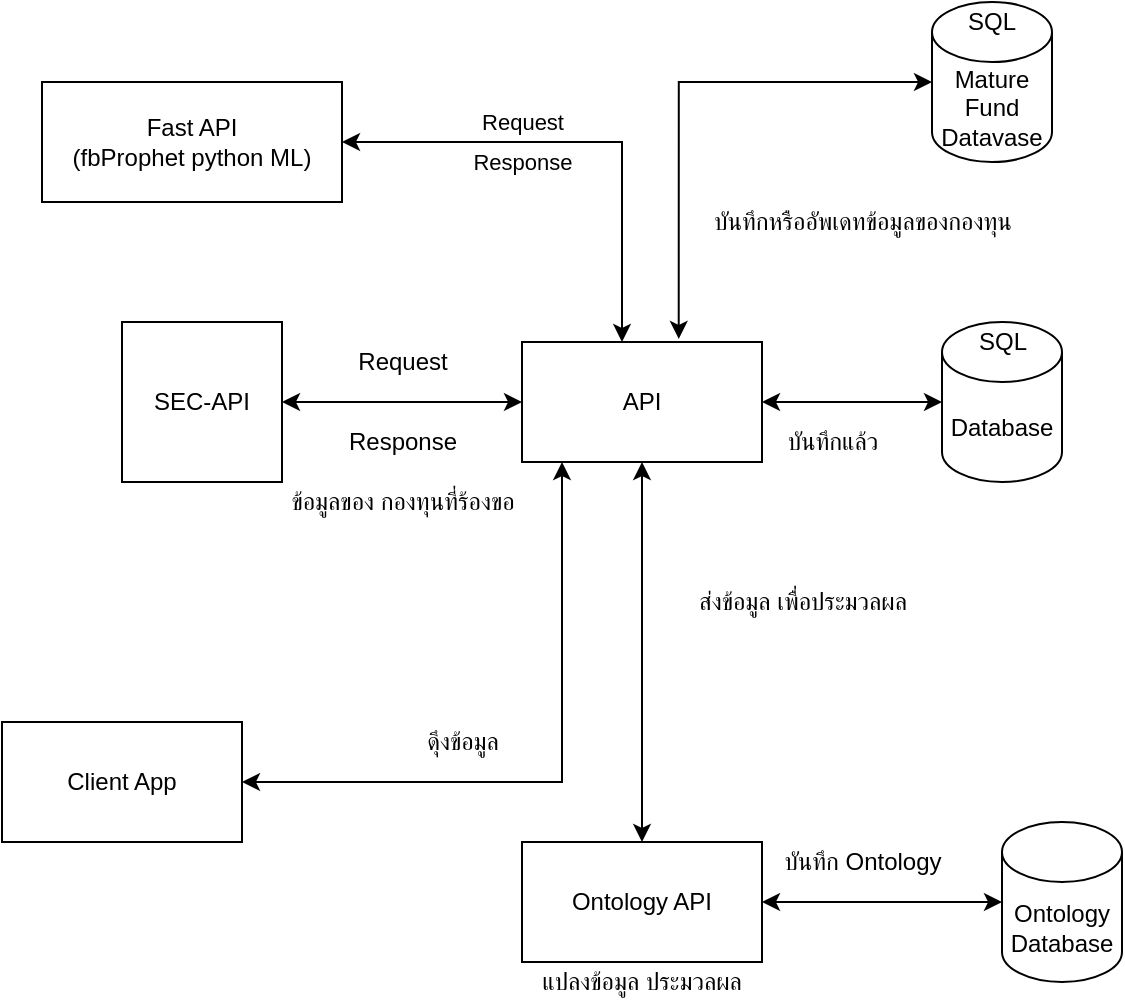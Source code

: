 <mxfile>
    <diagram id="gRBI3I0pX8M-mybBj-Ol" name="Architect">
        <mxGraphModel dx="920" dy="683" grid="1" gridSize="10" guides="1" tooltips="1" connect="1" arrows="1" fold="1" page="1" pageScale="1" pageWidth="827" pageHeight="1169" math="0" shadow="0">
            <root>
                <mxCell id="0"/>
                <mxCell id="1" parent="0"/>
                <mxCell id="LfQHeROU4mgIVNuJvFk8-1" value="Database" style="shape=cylinder3;whiteSpace=wrap;html=1;boundedLbl=1;backgroundOutline=1;size=15;" parent="1" vertex="1">
                    <mxGeometry x="580" y="240" width="60" height="80" as="geometry"/>
                </mxCell>
                <mxCell id="LfQHeROU4mgIVNuJvFk8-3" value="SEC-API" style="whiteSpace=wrap;html=1;aspect=fixed;" parent="1" vertex="1">
                    <mxGeometry x="170" y="240" width="80" height="80" as="geometry"/>
                </mxCell>
                <mxCell id="LfQHeROU4mgIVNuJvFk8-5" style="edgeStyle=orthogonalEdgeStyle;rounded=0;orthogonalLoop=1;jettySize=auto;html=1;startArrow=classic;startFill=1;" parent="1" source="LfQHeROU4mgIVNuJvFk8-4" target="LfQHeROU4mgIVNuJvFk8-1" edge="1">
                    <mxGeometry relative="1" as="geometry"/>
                </mxCell>
                <mxCell id="LfQHeROU4mgIVNuJvFk8-6" style="edgeStyle=orthogonalEdgeStyle;rounded=0;orthogonalLoop=1;jettySize=auto;html=1;startArrow=classic;startFill=1;" parent="1" source="LfQHeROU4mgIVNuJvFk8-4" target="LfQHeROU4mgIVNuJvFk8-3" edge="1">
                    <mxGeometry relative="1" as="geometry"/>
                </mxCell>
                <mxCell id="3" value="Request" style="edgeStyle=orthogonalEdgeStyle;rounded=0;orthogonalLoop=1;jettySize=auto;html=1;entryX=1;entryY=0.5;entryDx=0;entryDy=0;startArrow=classic;startFill=1;" parent="1" source="LfQHeROU4mgIVNuJvFk8-4" target="2" edge="1">
                    <mxGeometry x="0.25" y="-10" relative="1" as="geometry">
                        <Array as="points">
                            <mxPoint x="420" y="150"/>
                        </Array>
                        <mxPoint as="offset"/>
                    </mxGeometry>
                </mxCell>
                <mxCell id="4" value="Response" style="edgeLabel;html=1;align=center;verticalAlign=middle;resizable=0;points=[];" parent="3" vertex="1" connectable="0">
                    <mxGeometry x="0.064" relative="1" as="geometry">
                        <mxPoint x="-22.5" y="10" as="offset"/>
                    </mxGeometry>
                </mxCell>
                <mxCell id="LfQHeROU4mgIVNuJvFk8-4" value="API" style="rounded=0;whiteSpace=wrap;html=1;" parent="1" vertex="1">
                    <mxGeometry x="370" y="250" width="120" height="60" as="geometry"/>
                </mxCell>
                <mxCell id="LfQHeROU4mgIVNuJvFk8-7" value="Request" style="text;html=1;align=center;verticalAlign=middle;resizable=0;points=[];autosize=1;" parent="1" vertex="1">
                    <mxGeometry x="280" y="250" width="60" height="20" as="geometry"/>
                </mxCell>
                <mxCell id="LfQHeROU4mgIVNuJvFk8-8" value="Response" style="text;html=1;align=center;verticalAlign=middle;resizable=0;points=[];autosize=1;" parent="1" vertex="1">
                    <mxGeometry x="275" y="290" width="70" height="20" as="geometry"/>
                </mxCell>
                <mxCell id="LfQHeROU4mgIVNuJvFk8-9" value="ข้อมูลของ กองทุนที่ร้องขอ" style="text;html=1;align=center;verticalAlign=middle;resizable=0;points=[];autosize=1;" parent="1" vertex="1">
                    <mxGeometry x="235" y="320" width="150" height="20" as="geometry"/>
                </mxCell>
                <mxCell id="LfQHeROU4mgIVNuJvFk8-10" value="บันทึกหรืออัพเดทข้อมูลของกองทุน" style="text;html=1;align=center;verticalAlign=middle;resizable=0;points=[];autosize=1;" parent="1" vertex="1">
                    <mxGeometry x="445" y="180" width="190" height="20" as="geometry"/>
                </mxCell>
                <mxCell id="LfQHeROU4mgIVNuJvFk8-11" value="บันทึกแล้ว" style="text;html=1;align=center;verticalAlign=middle;resizable=0;points=[];autosize=1;" parent="1" vertex="1">
                    <mxGeometry x="490" y="290" width="70" height="20" as="geometry"/>
                </mxCell>
                <mxCell id="LfQHeROU4mgIVNuJvFk8-13" style="edgeStyle=orthogonalEdgeStyle;rounded=0;orthogonalLoop=1;jettySize=auto;html=1;startArrow=classic;startFill=1;exitX=1;exitY=0.5;exitDx=0;exitDy=0;" parent="1" source="LfQHeROU4mgIVNuJvFk8-12" target="LfQHeROU4mgIVNuJvFk8-4" edge="1">
                    <mxGeometry relative="1" as="geometry">
                        <mxPoint x="230" y="470" as="sourcePoint"/>
                        <Array as="points">
                            <mxPoint x="390" y="470"/>
                        </Array>
                    </mxGeometry>
                </mxCell>
                <mxCell id="LfQHeROU4mgIVNuJvFk8-12" value="Client App" style="rounded=0;whiteSpace=wrap;html=1;" parent="1" vertex="1">
                    <mxGeometry x="110" y="440" width="120" height="60" as="geometry"/>
                </mxCell>
                <mxCell id="LfQHeROU4mgIVNuJvFk8-15" value="Ontology Database" style="shape=cylinder3;whiteSpace=wrap;html=1;boundedLbl=1;backgroundOutline=1;size=15;" parent="1" vertex="1">
                    <mxGeometry x="610" y="490" width="60" height="80" as="geometry"/>
                </mxCell>
                <mxCell id="LfQHeROU4mgIVNuJvFk8-17" style="edgeStyle=orthogonalEdgeStyle;rounded=0;orthogonalLoop=1;jettySize=auto;html=1;startArrow=classic;startFill=1;" parent="1" source="LfQHeROU4mgIVNuJvFk8-16" target="LfQHeROU4mgIVNuJvFk8-15" edge="1">
                    <mxGeometry relative="1" as="geometry">
                        <mxPoint x="600" y="530" as="targetPoint"/>
                    </mxGeometry>
                </mxCell>
                <mxCell id="LfQHeROU4mgIVNuJvFk8-19" style="edgeStyle=orthogonalEdgeStyle;rounded=0;orthogonalLoop=1;jettySize=auto;html=1;startArrow=classic;startFill=1;" parent="1" source="LfQHeROU4mgIVNuJvFk8-16" target="LfQHeROU4mgIVNuJvFk8-4" edge="1">
                    <mxGeometry relative="1" as="geometry"/>
                </mxCell>
                <mxCell id="LfQHeROU4mgIVNuJvFk8-16" value="Ontology API" style="rounded=0;whiteSpace=wrap;html=1;" parent="1" vertex="1">
                    <mxGeometry x="370" y="500" width="120" height="60" as="geometry"/>
                </mxCell>
                <mxCell id="LfQHeROU4mgIVNuJvFk8-20" value="ดุึงข้อมูล" style="text;html=1;align=center;verticalAlign=middle;resizable=0;points=[];autosize=1;" parent="1" vertex="1">
                    <mxGeometry x="310" y="440" width="60" height="20" as="geometry"/>
                </mxCell>
                <mxCell id="LfQHeROU4mgIVNuJvFk8-21" value="บันทึก Ontology" style="text;html=1;align=center;verticalAlign=middle;resizable=0;points=[];autosize=1;" parent="1" vertex="1">
                    <mxGeometry x="490" y="500" width="100" height="20" as="geometry"/>
                </mxCell>
                <mxCell id="LfQHeROU4mgIVNuJvFk8-22" value="แปลงข้อมูล ประมวลผล" style="text;html=1;strokeColor=none;fillColor=none;align=center;verticalAlign=middle;whiteSpace=wrap;rounded=0;" parent="1" vertex="1">
                    <mxGeometry x="350" y="560" width="160" height="20" as="geometry"/>
                </mxCell>
                <mxCell id="LfQHeROU4mgIVNuJvFk8-23" value="ส่งข้อมูล เพื่อประมวลผล" style="text;html=1;align=center;verticalAlign=middle;resizable=0;points=[];autosize=1;" parent="1" vertex="1">
                    <mxGeometry x="445" y="370" width="130" height="20" as="geometry"/>
                </mxCell>
                <mxCell id="LfQHeROU4mgIVNuJvFk8-28" style="edgeStyle=orthogonalEdgeStyle;rounded=0;orthogonalLoop=1;jettySize=auto;html=1;entryX=0.653;entryY=-0.026;entryDx=0;entryDy=0;entryPerimeter=0;startArrow=classic;startFill=1;" parent="1" source="LfQHeROU4mgIVNuJvFk8-27" target="LfQHeROU4mgIVNuJvFk8-4" edge="1">
                    <mxGeometry relative="1" as="geometry"/>
                </mxCell>
                <mxCell id="LfQHeROU4mgIVNuJvFk8-27" value="Mature Fund Datavase" style="shape=cylinder3;whiteSpace=wrap;html=1;boundedLbl=1;backgroundOutline=1;size=15;" parent="1" vertex="1">
                    <mxGeometry x="575" y="80" width="60" height="80" as="geometry"/>
                </mxCell>
                <mxCell id="LfQHeROU4mgIVNuJvFk8-33" value="SQL" style="text;html=1;align=center;verticalAlign=middle;resizable=0;points=[];autosize=1;" parent="1" vertex="1">
                    <mxGeometry x="590" y="240" width="40" height="20" as="geometry"/>
                </mxCell>
                <mxCell id="LfQHeROU4mgIVNuJvFk8-34" value="SQL" style="text;html=1;strokeColor=none;fillColor=none;align=center;verticalAlign=middle;whiteSpace=wrap;rounded=0;" parent="1" vertex="1">
                    <mxGeometry x="585" y="80" width="40" height="20" as="geometry"/>
                </mxCell>
                <mxCell id="2" value="Fast API&lt;br&gt;(fbProphet python ML)" style="rounded=0;whiteSpace=wrap;html=1;" parent="1" vertex="1">
                    <mxGeometry x="130" y="120" width="150" height="60" as="geometry"/>
                </mxCell>
            </root>
        </mxGraphModel>
    </diagram>
</mxfile>